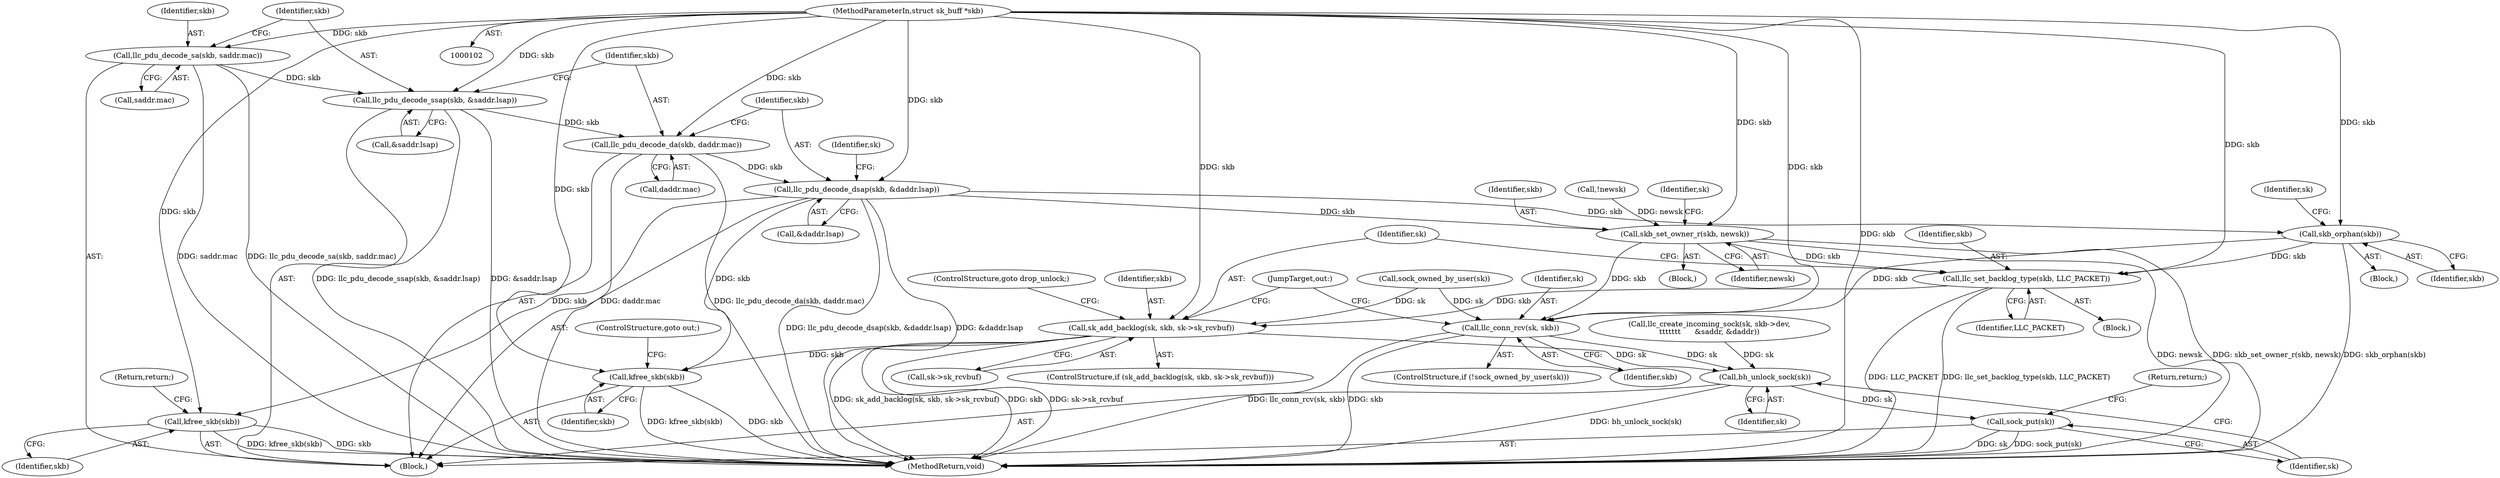 digraph "0_linux_8b74d439e1697110c5e5c600643e823eb1dd0762@pointer" {
"1000109" [label="(Call,llc_pdu_decode_sa(skb, saddr.mac))"];
"1000104" [label="(MethodParameterIn,struct sk_buff *skb)"];
"1000114" [label="(Call,llc_pdu_decode_ssap(skb, &saddr.lsap))"];
"1000120" [label="(Call,llc_pdu_decode_da(skb, daddr.mac))"];
"1000125" [label="(Call,llc_pdu_decode_dsap(skb, &daddr.lsap))"];
"1000169" [label="(Call,skb_set_owner_r(skb, newsk))"];
"1000192" [label="(Call,llc_conn_rcv(sk, skb))"];
"1000212" [label="(Call,bh_unlock_sock(sk))"];
"1000214" [label="(Call,sock_put(sk))"];
"1000200" [label="(Call,llc_set_backlog_type(skb, LLC_PACKET))"];
"1000204" [label="(Call,sk_add_backlog(sk, skb, sk->sk_rcvbuf))"];
"1000222" [label="(Call,kfree_skb(skb))"];
"1000174" [label="(Call,skb_orphan(skb))"];
"1000218" [label="(Call,kfree_skb(skb))"];
"1000192" [label="(Call,llc_conn_rcv(sk, skb))"];
"1000169" [label="(Call,skb_set_owner_r(skb, newsk))"];
"1000174" [label="(Call,skb_orphan(skb))"];
"1000210" [label="(ControlStructure,goto drop_unlock;)"];
"1000115" [label="(Identifier,skb)"];
"1000194" [label="(Identifier,skb)"];
"1000212" [label="(Call,bh_unlock_sock(sk))"];
"1000126" [label="(Identifier,skb)"];
"1000175" [label="(Identifier,skb)"];
"1000190" [label="(Call,sock_owned_by_user(sk))"];
"1000211" [label="(JumpTarget,out:)"];
"1000200" [label="(Call,llc_set_backlog_type(skb, LLC_PACKET))"];
"1000205" [label="(Identifier,sk)"];
"1000193" [label="(Identifier,sk)"];
"1000122" [label="(Call,daddr.mac)"];
"1000177" [label="(Identifier,sk)"];
"1000219" [label="(Identifier,skb)"];
"1000156" [label="(Call,llc_create_incoming_sock(sk, skb->dev,\n\t\t\t\t\t\t\t      &saddr, &daddr))"];
"1000222" [label="(Call,kfree_skb(skb))"];
"1000214" [label="(Call,sock_put(sk))"];
"1000188" [label="(ControlStructure,if (!sock_owned_by_user(sk)))"];
"1000171" [label="(Identifier,newsk)"];
"1000216" [label="(Return,return;)"];
"1000191" [label="(Identifier,sk)"];
"1000104" [label="(MethodParameterIn,struct sk_buff *skb)"];
"1000111" [label="(Call,saddr.mac)"];
"1000110" [label="(Identifier,skb)"];
"1000213" [label="(Identifier,sk)"];
"1000202" [label="(Identifier,LLC_PACKET)"];
"1000201" [label="(Identifier,skb)"];
"1000223" [label="(Identifier,skb)"];
"1000125" [label="(Call,llc_pdu_decode_dsap(skb, &daddr.lsap))"];
"1000116" [label="(Call,&saddr.lsap)"];
"1000105" [label="(Block,)"];
"1000121" [label="(Identifier,skb)"];
"1000152" [label="(Block,)"];
"1000206" [label="(Identifier,skb)"];
"1000120" [label="(Call,llc_pdu_decode_da(skb, daddr.mac))"];
"1000114" [label="(Call,llc_pdu_decode_ssap(skb, &saddr.lsap))"];
"1000173" [label="(Block,)"];
"1000224" [label="(ControlStructure,goto out;)"];
"1000170" [label="(Identifier,skb)"];
"1000166" [label="(Call,!newsk)"];
"1000220" [label="(Return,return;)"];
"1000127" [label="(Call,&daddr.lsap)"];
"1000109" [label="(Call,llc_pdu_decode_sa(skb, saddr.mac))"];
"1000207" [label="(Call,sk->sk_rcvbuf)"];
"1000196" [label="(Block,)"];
"1000132" [label="(Identifier,sk)"];
"1000204" [label="(Call,sk_add_backlog(sk, skb, sk->sk_rcvbuf))"];
"1000215" [label="(Identifier,sk)"];
"1000203" [label="(ControlStructure,if (sk_add_backlog(sk, skb, sk->sk_rcvbuf)))"];
"1000225" [label="(MethodReturn,void)"];
"1000218" [label="(Call,kfree_skb(skb))"];
"1000109" -> "1000105"  [label="AST: "];
"1000109" -> "1000111"  [label="CFG: "];
"1000110" -> "1000109"  [label="AST: "];
"1000111" -> "1000109"  [label="AST: "];
"1000115" -> "1000109"  [label="CFG: "];
"1000109" -> "1000225"  [label="DDG: saddr.mac"];
"1000109" -> "1000225"  [label="DDG: llc_pdu_decode_sa(skb, saddr.mac)"];
"1000104" -> "1000109"  [label="DDG: skb"];
"1000109" -> "1000114"  [label="DDG: skb"];
"1000104" -> "1000102"  [label="AST: "];
"1000104" -> "1000225"  [label="DDG: skb"];
"1000104" -> "1000114"  [label="DDG: skb"];
"1000104" -> "1000120"  [label="DDG: skb"];
"1000104" -> "1000125"  [label="DDG: skb"];
"1000104" -> "1000169"  [label="DDG: skb"];
"1000104" -> "1000174"  [label="DDG: skb"];
"1000104" -> "1000192"  [label="DDG: skb"];
"1000104" -> "1000200"  [label="DDG: skb"];
"1000104" -> "1000204"  [label="DDG: skb"];
"1000104" -> "1000218"  [label="DDG: skb"];
"1000104" -> "1000222"  [label="DDG: skb"];
"1000114" -> "1000105"  [label="AST: "];
"1000114" -> "1000116"  [label="CFG: "];
"1000115" -> "1000114"  [label="AST: "];
"1000116" -> "1000114"  [label="AST: "];
"1000121" -> "1000114"  [label="CFG: "];
"1000114" -> "1000225"  [label="DDG: llc_pdu_decode_ssap(skb, &saddr.lsap)"];
"1000114" -> "1000225"  [label="DDG: &saddr.lsap"];
"1000114" -> "1000120"  [label="DDG: skb"];
"1000120" -> "1000105"  [label="AST: "];
"1000120" -> "1000122"  [label="CFG: "];
"1000121" -> "1000120"  [label="AST: "];
"1000122" -> "1000120"  [label="AST: "];
"1000126" -> "1000120"  [label="CFG: "];
"1000120" -> "1000225"  [label="DDG: llc_pdu_decode_da(skb, daddr.mac)"];
"1000120" -> "1000225"  [label="DDG: daddr.mac"];
"1000120" -> "1000125"  [label="DDG: skb"];
"1000125" -> "1000105"  [label="AST: "];
"1000125" -> "1000127"  [label="CFG: "];
"1000126" -> "1000125"  [label="AST: "];
"1000127" -> "1000125"  [label="AST: "];
"1000132" -> "1000125"  [label="CFG: "];
"1000125" -> "1000225"  [label="DDG: llc_pdu_decode_dsap(skb, &daddr.lsap)"];
"1000125" -> "1000225"  [label="DDG: &daddr.lsap"];
"1000125" -> "1000169"  [label="DDG: skb"];
"1000125" -> "1000174"  [label="DDG: skb"];
"1000125" -> "1000218"  [label="DDG: skb"];
"1000125" -> "1000222"  [label="DDG: skb"];
"1000169" -> "1000152"  [label="AST: "];
"1000169" -> "1000171"  [label="CFG: "];
"1000170" -> "1000169"  [label="AST: "];
"1000171" -> "1000169"  [label="AST: "];
"1000191" -> "1000169"  [label="CFG: "];
"1000169" -> "1000225"  [label="DDG: skb_set_owner_r(skb, newsk)"];
"1000169" -> "1000225"  [label="DDG: newsk"];
"1000166" -> "1000169"  [label="DDG: newsk"];
"1000169" -> "1000192"  [label="DDG: skb"];
"1000169" -> "1000200"  [label="DDG: skb"];
"1000192" -> "1000188"  [label="AST: "];
"1000192" -> "1000194"  [label="CFG: "];
"1000193" -> "1000192"  [label="AST: "];
"1000194" -> "1000192"  [label="AST: "];
"1000211" -> "1000192"  [label="CFG: "];
"1000192" -> "1000225"  [label="DDG: skb"];
"1000192" -> "1000225"  [label="DDG: llc_conn_rcv(sk, skb)"];
"1000190" -> "1000192"  [label="DDG: sk"];
"1000174" -> "1000192"  [label="DDG: skb"];
"1000192" -> "1000212"  [label="DDG: sk"];
"1000212" -> "1000105"  [label="AST: "];
"1000212" -> "1000213"  [label="CFG: "];
"1000213" -> "1000212"  [label="AST: "];
"1000215" -> "1000212"  [label="CFG: "];
"1000212" -> "1000225"  [label="DDG: bh_unlock_sock(sk)"];
"1000156" -> "1000212"  [label="DDG: sk"];
"1000204" -> "1000212"  [label="DDG: sk"];
"1000212" -> "1000214"  [label="DDG: sk"];
"1000214" -> "1000105"  [label="AST: "];
"1000214" -> "1000215"  [label="CFG: "];
"1000215" -> "1000214"  [label="AST: "];
"1000216" -> "1000214"  [label="CFG: "];
"1000214" -> "1000225"  [label="DDG: sk"];
"1000214" -> "1000225"  [label="DDG: sock_put(sk)"];
"1000200" -> "1000196"  [label="AST: "];
"1000200" -> "1000202"  [label="CFG: "];
"1000201" -> "1000200"  [label="AST: "];
"1000202" -> "1000200"  [label="AST: "];
"1000205" -> "1000200"  [label="CFG: "];
"1000200" -> "1000225"  [label="DDG: llc_set_backlog_type(skb, LLC_PACKET)"];
"1000200" -> "1000225"  [label="DDG: LLC_PACKET"];
"1000174" -> "1000200"  [label="DDG: skb"];
"1000200" -> "1000204"  [label="DDG: skb"];
"1000204" -> "1000203"  [label="AST: "];
"1000204" -> "1000207"  [label="CFG: "];
"1000205" -> "1000204"  [label="AST: "];
"1000206" -> "1000204"  [label="AST: "];
"1000207" -> "1000204"  [label="AST: "];
"1000210" -> "1000204"  [label="CFG: "];
"1000211" -> "1000204"  [label="CFG: "];
"1000204" -> "1000225"  [label="DDG: skb"];
"1000204" -> "1000225"  [label="DDG: sk->sk_rcvbuf"];
"1000204" -> "1000225"  [label="DDG: sk_add_backlog(sk, skb, sk->sk_rcvbuf)"];
"1000190" -> "1000204"  [label="DDG: sk"];
"1000204" -> "1000222"  [label="DDG: skb"];
"1000222" -> "1000105"  [label="AST: "];
"1000222" -> "1000223"  [label="CFG: "];
"1000223" -> "1000222"  [label="AST: "];
"1000224" -> "1000222"  [label="CFG: "];
"1000222" -> "1000225"  [label="DDG: skb"];
"1000222" -> "1000225"  [label="DDG: kfree_skb(skb)"];
"1000174" -> "1000173"  [label="AST: "];
"1000174" -> "1000175"  [label="CFG: "];
"1000175" -> "1000174"  [label="AST: "];
"1000177" -> "1000174"  [label="CFG: "];
"1000174" -> "1000225"  [label="DDG: skb_orphan(skb)"];
"1000218" -> "1000105"  [label="AST: "];
"1000218" -> "1000219"  [label="CFG: "];
"1000219" -> "1000218"  [label="AST: "];
"1000220" -> "1000218"  [label="CFG: "];
"1000218" -> "1000225"  [label="DDG: skb"];
"1000218" -> "1000225"  [label="DDG: kfree_skb(skb)"];
}

